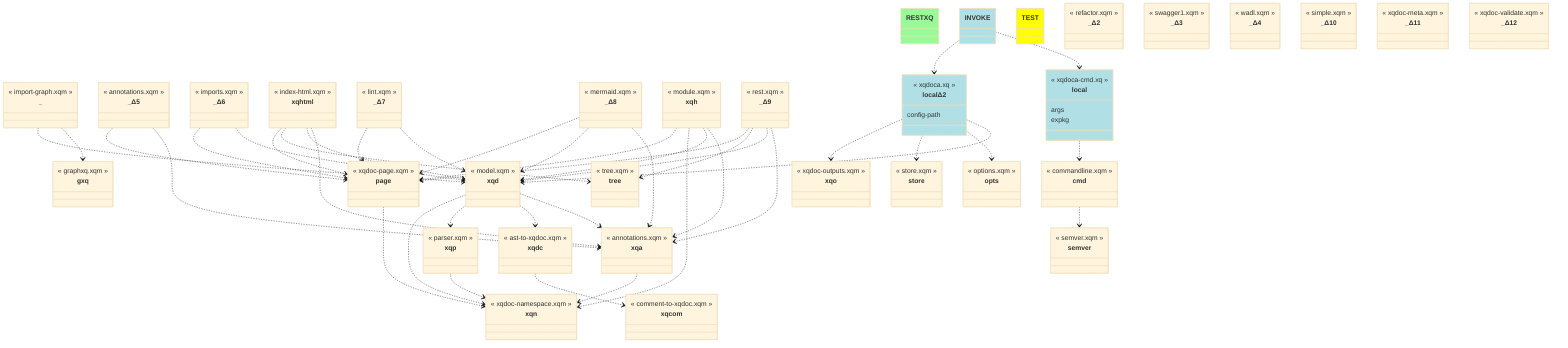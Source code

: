 %%{init: {'securityLevel': 'loose', 'theme':'base'}}%%    
classDiagram
direction TB

class RESTXQ:::cssrest  
class INVOKE:::cssmain  
class TEST:::cssunit

class gxq { << graphxq.xqm >>}
 class _ { << import-graph.xqm >>}
 class _Δ2 { << refactor.xqm >>}
 class _Δ3 { << swagger1.xqm >>}
 class _Δ4 { << wadl.xqm >>}
 class _Δ5 { << annotations.xqm >>}
 class _Δ6 { << imports.xqm >>}
 class xqhtml { << index-html.xqm >>}
 class _Δ7 { << lint.xqm >>}
 class _Δ8 { << mermaid.xqm >>}
 class xqh { << module.xqm >>}
 class _Δ9 { << rest.xqm >>}
 class _Δ10 { << simple.xqm >>}
 class _Δ11 { << xqdoc-meta.xqm >>}
 class _Δ12 { << xqdoc-validate.xqm >>}
 class xqa { << annotations.xqm >>}
 class xqdc { << ast-to-xqdoc.xqm >>}
 class cmd { << commandline.xqm >>}
 class xqcom { << comment-to-xqdoc.xqm >>}
 class xqd { << model.xqm >>}
 class opts { << options.xqm >>}
 class xqp { << parser.xqm >>}
 class semver { << semver.xqm >>}
 class store { << store.xqm >>}
 class tree { << tree.xqm >>}
 class xqn { << xqdoc-namespace.xqm >>}
 class xqo { << xqdoc-outputs.xqm >>}
 class page { << xqdoc-page.xqm >>}
 class local:::cssmain{ << xqdoca-cmd.xq >>

args
expkg
}
INVOKE..>local
 class localΔ2:::cssmain{ << xqdoca.xq >>

config-path
}
INVOKE..>localΔ2

_ ..>gxq 
 _Δ5 ..>xqa 
 xqhtml ..>xqa 
 _Δ8 ..>xqa 
 xqh ..>xqa 
 _Δ9 ..>xqa 
 xqd ..>xqa 
 xqd ..>xqdc 
 local ..>cmd 
 xqdc ..>xqcom 
 _ ..>xqd 
 _Δ6 ..>xqd 
 xqhtml ..>xqd 
 _Δ7 ..>xqd 
 _Δ8 ..>xqd 
 xqh ..>xqd 
 _Δ9 ..>xqd 
 localΔ2 ..>xqd 
 localΔ2 ..>opts 
 xqd ..>xqp 
 cmd ..>semver 
 localΔ2 ..>store 
 xqhtml ..>tree 
 _Δ9 ..>tree 
 xqh ..>xqn 
 xqa ..>xqn 
 xqd ..>xqn 
 xqp ..>xqn 
 page ..>xqn 
 localΔ2 ..>xqo 
 _Δ5 ..>page 
 _Δ6 ..>page 
 xqhtml ..>page 
 _Δ7 ..>page 
 _Δ8 ..>page 
 xqh ..>page 
 _Δ9 ..>page 


classDef cssrest fill:palegreen
classDef cssmain fill:powderblue
classDef cssunit fill:yellow

link gxq "modules/F000001/index.html" "This is a tooltip for quodatum:service.graphxq"
 link _ "modules/F000002/index.html" "This is a tooltip for quodatum:xqdoca.generator.calls"
 link _Δ2 "modules/F000003/index.html" "This is a tooltip for quodatum:xqdoca.generator.rename"
 link _Δ3 "modules/F000004/index.html" "This is a tooltip for quodatum:xqdoca.generator.swagger"
 link _Δ4 "modules/F000005/index.html" "This is a tooltip for quodatum:xqdoca.generator.wadl"
 link _Δ5 "modules/F000006/index.html" "This is a tooltip for quodatum:xqdoca.generator.annotations"
 link _Δ6 "modules/F000007/index.html" "This is a tooltip for quodatum:xqdoca.generator.imports"
 link xqhtml "modules/F000008/index.html" "This is a tooltip for quodatum:xqdoca.generator.index"
 link _Δ7 "modules/F000009/index.html" "This is a tooltip for quodatum:xqdoca.generator.lint"
 link _Δ8 "modules/F000010/index.html" "This is a tooltip for quodatum:xqdoca.generator.mermaid"
 link xqh "modules/F000011/index.html" "This is a tooltip for quodatum:xqdoca.mod-html"
 link _Δ9 "modules/F000012/index.html" "This is a tooltip for quodatum:xqdoca.generator.rest"
 link _Δ10 "modules/F000013/index.html" "This is a tooltip for quodatum:xqdoca.generator.simple"
 link _Δ11 "modules/F000014/index.html" "This is a tooltip for quodatum:xqdoca.generator.meta"
 link _Δ12 "modules/F000015/index.html" "This is a tooltip for quodatum:xqdoca.generator.validate-xqdoc"
 link xqa "modules/F000016/index.html" "This is a tooltip for quodatum:xqdoca.model.annotations"
 link xqdc "modules/F000017/index.html" "This is a tooltip for quodatum:xqdoca.model.xqdoc"
 link cmd "modules/F000018/index.html" "This is a tooltip for quodatum:tools:commandline"
 link xqcom "modules/F000019/index.html" "This is a tooltip for quodatum:xqdoca.model.comment"
 link xqd "modules/F000020/index.html" "This is a tooltip for quodatum:xqdoca.model"
 link opts "modules/F000021/index.html" "This is a tooltip for quodatum:xqdoca:options"
 link xqp "modules/F000022/index.html" "This is a tooltip for quodatum:xqdoca.parser"
 link semver "modules/F000023/index.html" "This is a tooltip for http://exist-db.org/xquery/semver"
 link store "modules/F000024/index.html" "This is a tooltip for quodatum:xqdoca:store"
 link tree "modules/F000025/index.html" "This is a tooltip for quodatum:data.tree"
 link xqn "modules/F000026/index.html" "This is a tooltip for quodatum:xqdoca.namespaces"
 link xqo "modules/F000027/index.html" "This is a tooltip for quodatum:xqdoca.outputs"
 link page "modules/F000028/index.html" "This is a tooltip for quodatum:xqdoca.page"
 link local "modules/F000029/index.html" "This is a tooltip for xqdoca-cmd.xq"
 link localΔ2 "modules/F000030/index.html" "This is a tooltip for xqdoca.xq"